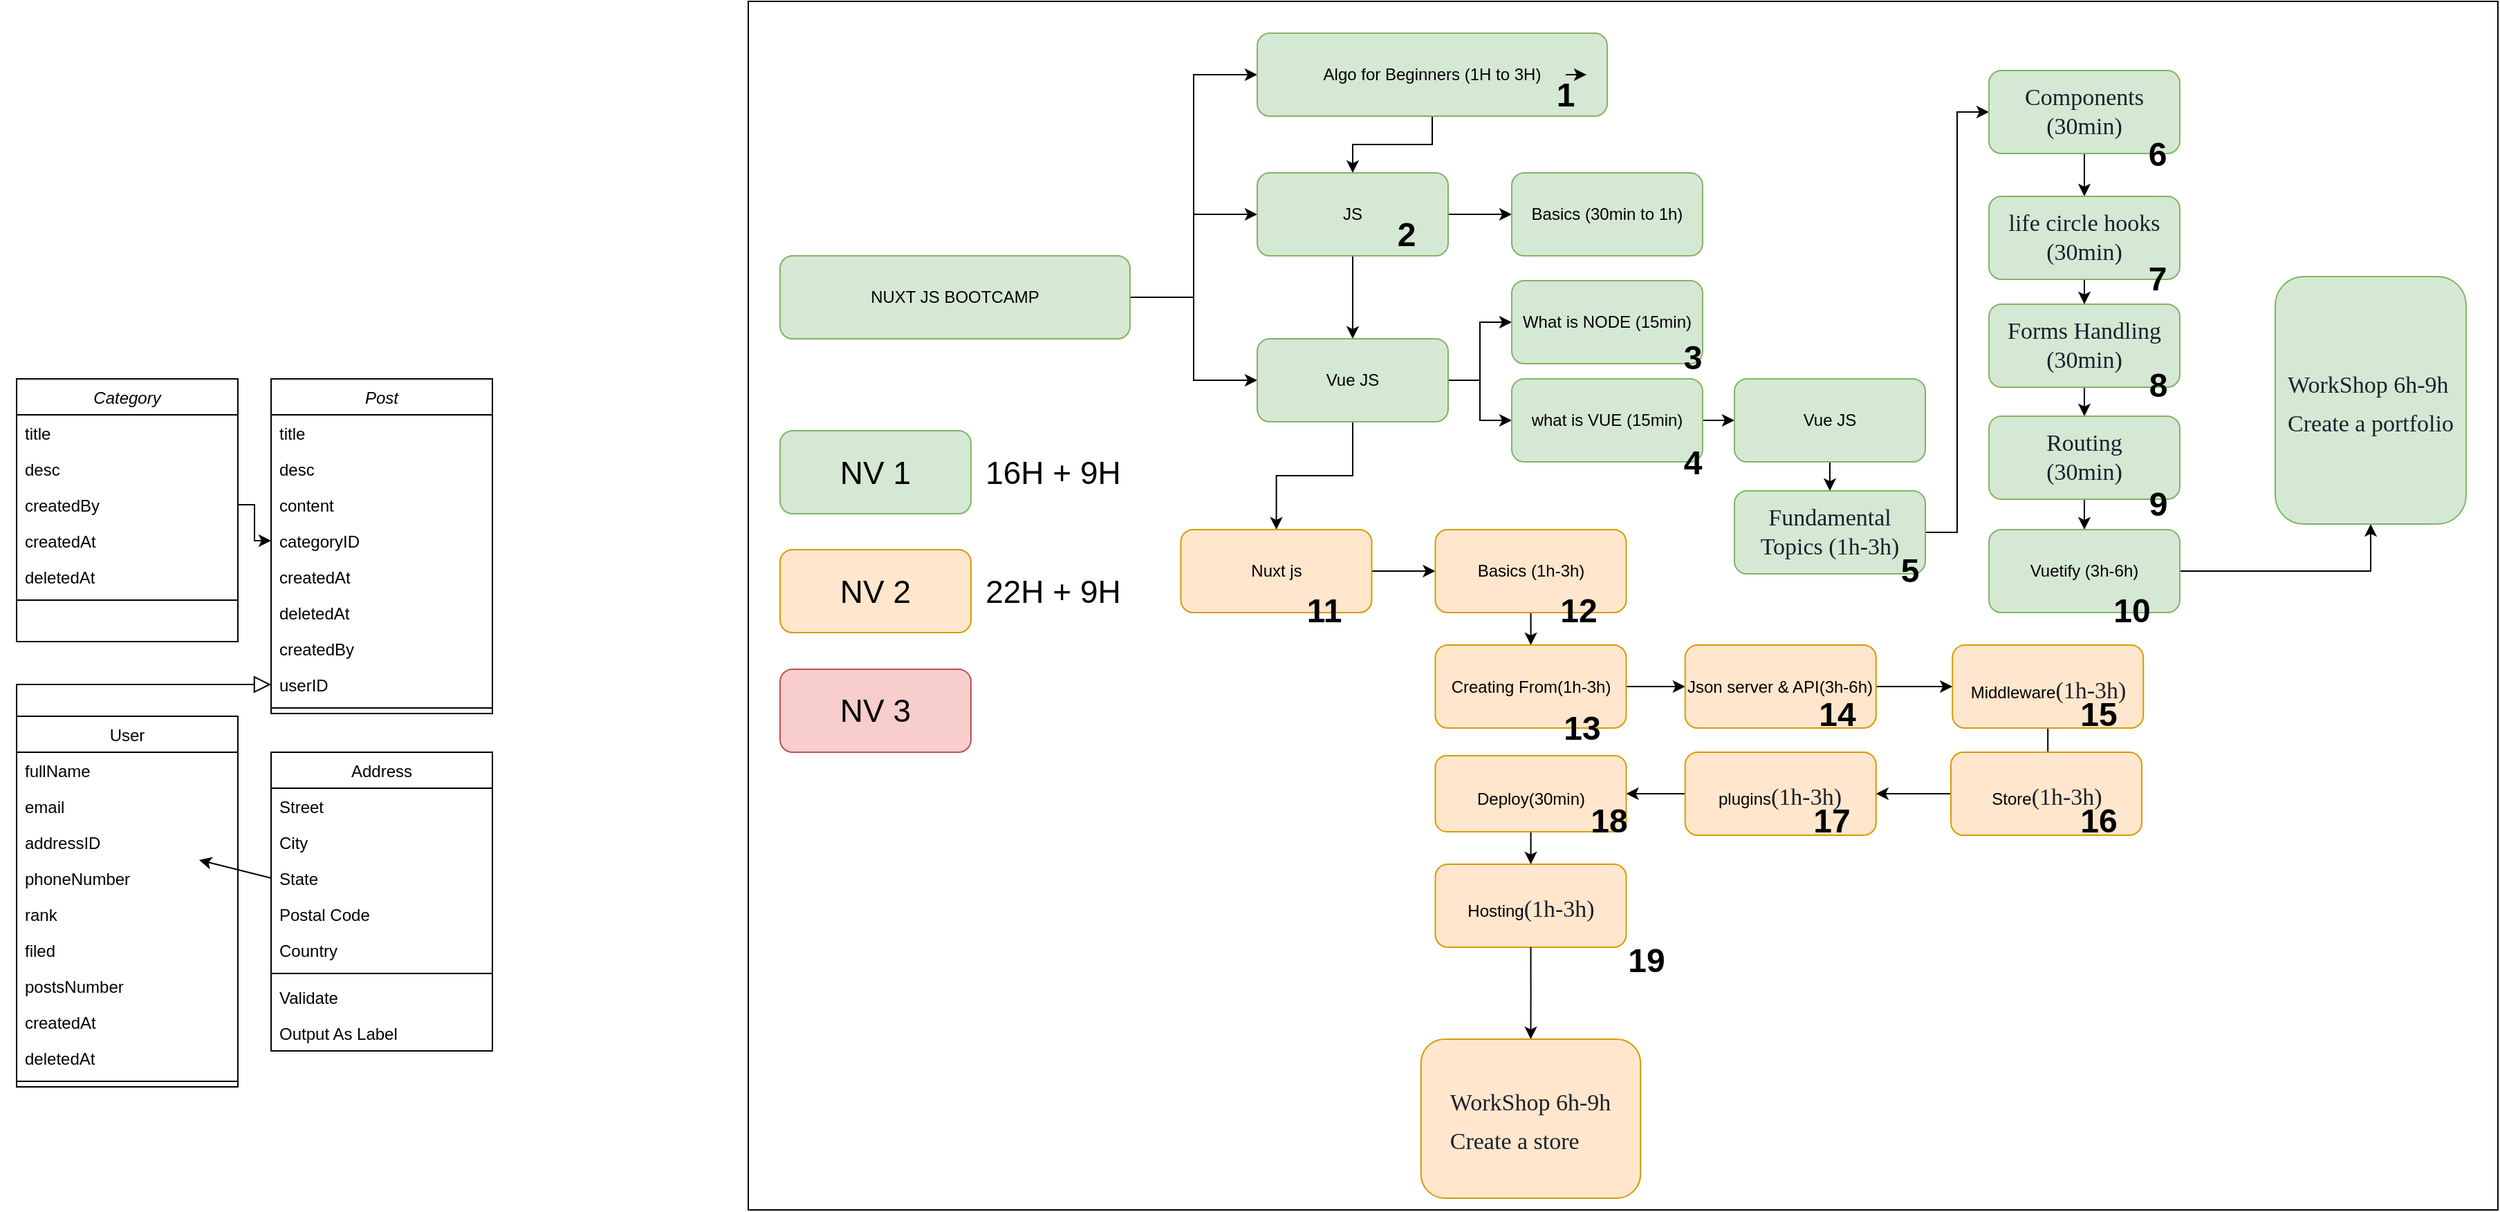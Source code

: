 <mxfile version="20.6.2" type="github">
  <diagram id="C5RBs43oDa-KdzZeNtuy" name="Page-1">
    <mxGraphModel dx="1404" dy="1702" grid="1" gridSize="23" guides="1" tooltips="1" connect="1" arrows="1" fold="1" page="0" pageScale="1" pageWidth="827" pageHeight="1169" math="0" shadow="0">
      <root>
        <mxCell id="WIyWlLk6GJQsqaUBKTNV-0" />
        <mxCell id="WIyWlLk6GJQsqaUBKTNV-1" parent="WIyWlLk6GJQsqaUBKTNV-0" />
        <mxCell id="k8ySrcnPXv-PiuP4__8U-107" value="" style="rounded=0;whiteSpace=wrap;html=1;labelBackgroundColor=none;fontSize=23;fontColor=#000000;" vertex="1" parent="WIyWlLk6GJQsqaUBKTNV-1">
          <mxGeometry x="1656" y="-207" width="1265" height="874" as="geometry" />
        </mxCell>
        <object label="Post" id="kCnNs-N1UpQutXAOZgna-0">
          <mxCell style="swimlane;fontStyle=2;align=center;verticalAlign=top;childLayout=stackLayout;horizontal=1;startSize=26;horizontalStack=0;resizeParent=1;resizeLast=0;collapsible=1;marginBottom=0;rounded=0;shadow=0;strokeWidth=1;" parent="WIyWlLk6GJQsqaUBKTNV-1" vertex="1">
            <mxGeometry x="1311" y="66" width="160" height="242" as="geometry">
              <mxRectangle x="1403" y="276" width="160" height="26" as="alternateBounds" />
            </mxGeometry>
          </mxCell>
        </object>
        <mxCell id="kCnNs-N1UpQutXAOZgna-1" value="title" style="text;align=left;verticalAlign=top;spacingLeft=4;spacingRight=4;overflow=hidden;rotatable=0;points=[[0,0.5],[1,0.5]];portConstraint=eastwest;" parent="kCnNs-N1UpQutXAOZgna-0" vertex="1">
          <mxGeometry y="26" width="160" height="26" as="geometry" />
        </mxCell>
        <mxCell id="kCnNs-N1UpQutXAOZgna-2" value="desc" style="text;align=left;verticalAlign=top;spacingLeft=4;spacingRight=4;overflow=hidden;rotatable=0;points=[[0,0.5],[1,0.5]];portConstraint=eastwest;rounded=0;shadow=0;html=0;" parent="kCnNs-N1UpQutXAOZgna-0" vertex="1">
          <mxGeometry y="52" width="160" height="26" as="geometry" />
        </mxCell>
        <mxCell id="kCnNs-N1UpQutXAOZgna-3" value="content" style="text;align=left;verticalAlign=top;spacingLeft=4;spacingRight=4;overflow=hidden;rotatable=0;points=[[0,0.5],[1,0.5]];portConstraint=eastwest;rounded=0;shadow=0;html=0;" parent="kCnNs-N1UpQutXAOZgna-0" vertex="1">
          <mxGeometry y="78" width="160" height="26" as="geometry" />
        </mxCell>
        <mxCell id="kCnNs-N1UpQutXAOZgna-31" value="categoryID" style="text;align=left;verticalAlign=top;spacingLeft=4;spacingRight=4;overflow=hidden;rotatable=0;points=[[0,0.5],[1,0.5]];portConstraint=eastwest;rounded=0;shadow=0;html=0;" parent="kCnNs-N1UpQutXAOZgna-0" vertex="1">
          <mxGeometry y="104" width="160" height="26" as="geometry" />
        </mxCell>
        <mxCell id="kCnNs-N1UpQutXAOZgna-47" value="createdAt" style="text;align=left;verticalAlign=top;spacingLeft=4;spacingRight=4;overflow=hidden;rotatable=0;points=[[0,0.5],[1,0.5]];portConstraint=eastwest;rounded=0;shadow=0;html=0;" parent="kCnNs-N1UpQutXAOZgna-0" vertex="1">
          <mxGeometry y="130" width="160" height="26" as="geometry" />
        </mxCell>
        <mxCell id="kCnNs-N1UpQutXAOZgna-48" value="deletedAt" style="text;align=left;verticalAlign=top;spacingLeft=4;spacingRight=4;overflow=hidden;rotatable=0;points=[[0,0.5],[1,0.5]];portConstraint=eastwest;rounded=0;shadow=0;html=0;" parent="kCnNs-N1UpQutXAOZgna-0" vertex="1">
          <mxGeometry y="156" width="160" height="26" as="geometry" />
        </mxCell>
        <mxCell id="kCnNs-N1UpQutXAOZgna-46" value="createdBy" style="text;align=left;verticalAlign=top;spacingLeft=4;spacingRight=4;overflow=hidden;rotatable=0;points=[[0,0.5],[1,0.5]];portConstraint=eastwest;rounded=0;shadow=0;html=0;" parent="kCnNs-N1UpQutXAOZgna-0" vertex="1">
          <mxGeometry y="182" width="160" height="26" as="geometry" />
        </mxCell>
        <mxCell id="kCnNs-N1UpQutXAOZgna-32" value="userID" style="text;align=left;verticalAlign=top;spacingLeft=4;spacingRight=4;overflow=hidden;rotatable=0;points=[[0,0.5],[1,0.5]];portConstraint=eastwest;rounded=0;shadow=0;html=0;" parent="kCnNs-N1UpQutXAOZgna-0" vertex="1">
          <mxGeometry y="208" width="160" height="26" as="geometry" />
        </mxCell>
        <mxCell id="kCnNs-N1UpQutXAOZgna-4" value="" style="line;html=1;strokeWidth=1;align=left;verticalAlign=middle;spacingTop=-1;spacingLeft=3;spacingRight=3;rotatable=0;labelPosition=right;points=[];portConstraint=eastwest;" parent="kCnNs-N1UpQutXAOZgna-0" vertex="1">
          <mxGeometry y="234" width="160" height="8" as="geometry" />
        </mxCell>
        <mxCell id="kCnNs-N1UpQutXAOZgna-6" value="User" style="swimlane;fontStyle=0;align=center;verticalAlign=top;childLayout=stackLayout;horizontal=1;startSize=26;horizontalStack=0;resizeParent=1;resizeLast=0;collapsible=1;marginBottom=0;rounded=0;shadow=0;strokeWidth=1;" parent="WIyWlLk6GJQsqaUBKTNV-1" vertex="1">
          <mxGeometry x="1127" y="310" width="160" height="268" as="geometry">
            <mxRectangle x="130" y="380" width="160" height="26" as="alternateBounds" />
          </mxGeometry>
        </mxCell>
        <mxCell id="kCnNs-N1UpQutXAOZgna-7" value="fullName" style="text;align=left;verticalAlign=top;spacingLeft=4;spacingRight=4;overflow=hidden;rotatable=0;points=[[0,0.5],[1,0.5]];portConstraint=eastwest;" parent="kCnNs-N1UpQutXAOZgna-6" vertex="1">
          <mxGeometry y="26" width="160" height="26" as="geometry" />
        </mxCell>
        <mxCell id="kCnNs-N1UpQutXAOZgna-33" value="email" style="text;align=left;verticalAlign=top;spacingLeft=4;spacingRight=4;overflow=hidden;rotatable=0;points=[[0,0.5],[1,0.5]];portConstraint=eastwest;rounded=0;shadow=0;html=0;" parent="kCnNs-N1UpQutXAOZgna-6" vertex="1">
          <mxGeometry y="52" width="160" height="26" as="geometry" />
        </mxCell>
        <mxCell id="kCnNs-N1UpQutXAOZgna-37" value="addressID" style="text;align=left;verticalAlign=top;spacingLeft=4;spacingRight=4;overflow=hidden;rotatable=0;points=[[0,0.5],[1,0.5]];portConstraint=eastwest;rounded=0;shadow=0;html=0;" parent="kCnNs-N1UpQutXAOZgna-6" vertex="1">
          <mxGeometry y="78" width="160" height="26" as="geometry" />
        </mxCell>
        <mxCell id="kCnNs-N1UpQutXAOZgna-34" value="phoneNumber" style="text;align=left;verticalAlign=top;spacingLeft=4;spacingRight=4;overflow=hidden;rotatable=0;points=[[0,0.5],[1,0.5]];portConstraint=eastwest;rounded=0;shadow=0;html=0;" parent="kCnNs-N1UpQutXAOZgna-6" vertex="1">
          <mxGeometry y="104" width="160" height="26" as="geometry" />
        </mxCell>
        <mxCell id="kCnNs-N1UpQutXAOZgna-8" value="rank" style="text;align=left;verticalAlign=top;spacingLeft=4;spacingRight=4;overflow=hidden;rotatable=0;points=[[0,0.5],[1,0.5]];portConstraint=eastwest;rounded=0;shadow=0;html=0;" parent="kCnNs-N1UpQutXAOZgna-6" vertex="1">
          <mxGeometry y="130" width="160" height="26" as="geometry" />
        </mxCell>
        <mxCell id="kCnNs-N1UpQutXAOZgna-36" value="filed" style="text;align=left;verticalAlign=top;spacingLeft=4;spacingRight=4;overflow=hidden;rotatable=0;points=[[0,0.5],[1,0.5]];portConstraint=eastwest;rounded=0;shadow=0;html=0;" parent="kCnNs-N1UpQutXAOZgna-6" vertex="1">
          <mxGeometry y="156" width="160" height="26" as="geometry" />
        </mxCell>
        <mxCell id="kCnNs-N1UpQutXAOZgna-35" value="postsNumber" style="text;align=left;verticalAlign=top;spacingLeft=4;spacingRight=4;overflow=hidden;rotatable=0;points=[[0,0.5],[1,0.5]];portConstraint=eastwest;rounded=0;shadow=0;html=0;" parent="kCnNs-N1UpQutXAOZgna-6" vertex="1">
          <mxGeometry y="182" width="160" height="26" as="geometry" />
        </mxCell>
        <mxCell id="kCnNs-N1UpQutXAOZgna-49" value="createdAt" style="text;align=left;verticalAlign=top;spacingLeft=4;spacingRight=4;overflow=hidden;rotatable=0;points=[[0,0.5],[1,0.5]];portConstraint=eastwest;rounded=0;shadow=0;html=0;" parent="kCnNs-N1UpQutXAOZgna-6" vertex="1">
          <mxGeometry y="208" width="160" height="26" as="geometry" />
        </mxCell>
        <mxCell id="kCnNs-N1UpQutXAOZgna-50" value="deletedAt" style="text;align=left;verticalAlign=top;spacingLeft=4;spacingRight=4;overflow=hidden;rotatable=0;points=[[0,0.5],[1,0.5]];portConstraint=eastwest;rounded=0;shadow=0;html=0;" parent="kCnNs-N1UpQutXAOZgna-6" vertex="1">
          <mxGeometry y="234" width="160" height="26" as="geometry" />
        </mxCell>
        <mxCell id="kCnNs-N1UpQutXAOZgna-9" value="" style="line;html=1;strokeWidth=1;align=left;verticalAlign=middle;spacingTop=-1;spacingLeft=3;spacingRight=3;rotatable=0;labelPosition=right;points=[];portConstraint=eastwest;" parent="kCnNs-N1UpQutXAOZgna-6" vertex="1">
          <mxGeometry y="260" width="160" height="8" as="geometry" />
        </mxCell>
        <mxCell id="kCnNs-N1UpQutXAOZgna-12" value="" style="endArrow=block;endSize=10;endFill=0;shadow=0;strokeWidth=1;rounded=0;edgeStyle=elbowEdgeStyle;elbow=vertical;entryX=0;entryY=0.5;entryDx=0;entryDy=0;" parent="WIyWlLk6GJQsqaUBKTNV-1" source="kCnNs-N1UpQutXAOZgna-6" target="kCnNs-N1UpQutXAOZgna-32" edge="1">
          <mxGeometry width="160" relative="1" as="geometry">
            <mxPoint x="1195" y="195" as="sourcePoint" />
            <mxPoint x="1195" y="195" as="targetPoint" />
            <Array as="points">
              <mxPoint x="1127" y="287" />
            </Array>
          </mxGeometry>
        </mxCell>
        <mxCell id="kCnNs-N1UpQutXAOZgna-17" value="Address" style="swimlane;fontStyle=0;align=center;verticalAlign=top;childLayout=stackLayout;horizontal=1;startSize=26;horizontalStack=0;resizeParent=1;resizeLast=0;collapsible=1;marginBottom=0;rounded=0;shadow=0;strokeWidth=1;" parent="WIyWlLk6GJQsqaUBKTNV-1" vertex="1">
          <mxGeometry x="1311" y="336" width="160" height="216" as="geometry">
            <mxRectangle x="550" y="140" width="160" height="26" as="alternateBounds" />
          </mxGeometry>
        </mxCell>
        <mxCell id="kCnNs-N1UpQutXAOZgna-18" value="Street" style="text;align=left;verticalAlign=top;spacingLeft=4;spacingRight=4;overflow=hidden;rotatable=0;points=[[0,0.5],[1,0.5]];portConstraint=eastwest;" parent="kCnNs-N1UpQutXAOZgna-17" vertex="1">
          <mxGeometry y="26" width="160" height="26" as="geometry" />
        </mxCell>
        <mxCell id="kCnNs-N1UpQutXAOZgna-19" value="City" style="text;align=left;verticalAlign=top;spacingLeft=4;spacingRight=4;overflow=hidden;rotatable=0;points=[[0,0.5],[1,0.5]];portConstraint=eastwest;rounded=0;shadow=0;html=0;" parent="kCnNs-N1UpQutXAOZgna-17" vertex="1">
          <mxGeometry y="52" width="160" height="26" as="geometry" />
        </mxCell>
        <mxCell id="kCnNs-N1UpQutXAOZgna-20" value="State" style="text;align=left;verticalAlign=top;spacingLeft=4;spacingRight=4;overflow=hidden;rotatable=0;points=[[0,0.5],[1,0.5]];portConstraint=eastwest;rounded=0;shadow=0;html=0;" parent="kCnNs-N1UpQutXAOZgna-17" vertex="1">
          <mxGeometry y="78" width="160" height="26" as="geometry" />
        </mxCell>
        <mxCell id="kCnNs-N1UpQutXAOZgna-21" value="Postal Code" style="text;align=left;verticalAlign=top;spacingLeft=4;spacingRight=4;overflow=hidden;rotatable=0;points=[[0,0.5],[1,0.5]];portConstraint=eastwest;rounded=0;shadow=0;html=0;" parent="kCnNs-N1UpQutXAOZgna-17" vertex="1">
          <mxGeometry y="104" width="160" height="26" as="geometry" />
        </mxCell>
        <mxCell id="kCnNs-N1UpQutXAOZgna-22" value="Country" style="text;align=left;verticalAlign=top;spacingLeft=4;spacingRight=4;overflow=hidden;rotatable=0;points=[[0,0.5],[1,0.5]];portConstraint=eastwest;rounded=0;shadow=0;html=0;" parent="kCnNs-N1UpQutXAOZgna-17" vertex="1">
          <mxGeometry y="130" width="160" height="26" as="geometry" />
        </mxCell>
        <mxCell id="kCnNs-N1UpQutXAOZgna-23" value="" style="line;html=1;strokeWidth=1;align=left;verticalAlign=middle;spacingTop=-1;spacingLeft=3;spacingRight=3;rotatable=0;labelPosition=right;points=[];portConstraint=eastwest;" parent="kCnNs-N1UpQutXAOZgna-17" vertex="1">
          <mxGeometry y="156" width="160" height="8" as="geometry" />
        </mxCell>
        <mxCell id="kCnNs-N1UpQutXAOZgna-24" value="Validate" style="text;align=left;verticalAlign=top;spacingLeft=4;spacingRight=4;overflow=hidden;rotatable=0;points=[[0,0.5],[1,0.5]];portConstraint=eastwest;" parent="kCnNs-N1UpQutXAOZgna-17" vertex="1">
          <mxGeometry y="164" width="160" height="26" as="geometry" />
        </mxCell>
        <mxCell id="kCnNs-N1UpQutXAOZgna-25" value="Output As Label" style="text;align=left;verticalAlign=top;spacingLeft=4;spacingRight=4;overflow=hidden;rotatable=0;points=[[0,0.5],[1,0.5]];portConstraint=eastwest;" parent="kCnNs-N1UpQutXAOZgna-17" vertex="1">
          <mxGeometry y="190" width="160" height="26" as="geometry" />
        </mxCell>
        <mxCell id="kCnNs-N1UpQutXAOZgna-38" value="" style="endArrow=classic;html=1;rounded=0;exitX=0;exitY=0.5;exitDx=0;exitDy=0;" parent="WIyWlLk6GJQsqaUBKTNV-1" source="kCnNs-N1UpQutXAOZgna-20" target="kCnNs-N1UpQutXAOZgna-37" edge="1">
          <mxGeometry width="50" height="50" relative="1" as="geometry">
            <mxPoint x="1334" y="418" as="sourcePoint" />
            <mxPoint x="1384" y="368" as="targetPoint" />
          </mxGeometry>
        </mxCell>
        <object label="Category" id="kCnNs-N1UpQutXAOZgna-39">
          <mxCell style="swimlane;fontStyle=2;align=center;verticalAlign=top;childLayout=stackLayout;horizontal=1;startSize=26;horizontalStack=0;resizeParent=1;resizeLast=0;collapsible=1;marginBottom=0;rounded=0;shadow=0;strokeWidth=1;" parent="WIyWlLk6GJQsqaUBKTNV-1" vertex="1">
            <mxGeometry x="1127" y="66" width="160" height="190" as="geometry">
              <mxRectangle x="1035" y="92" width="160" height="26" as="alternateBounds" />
            </mxGeometry>
          </mxCell>
        </object>
        <mxCell id="kCnNs-N1UpQutXAOZgna-40" value="title" style="text;align=left;verticalAlign=top;spacingLeft=4;spacingRight=4;overflow=hidden;rotatable=0;points=[[0,0.5],[1,0.5]];portConstraint=eastwest;" parent="kCnNs-N1UpQutXAOZgna-39" vertex="1">
          <mxGeometry y="26" width="160" height="26" as="geometry" />
        </mxCell>
        <mxCell id="kCnNs-N1UpQutXAOZgna-41" value="desc" style="text;align=left;verticalAlign=top;spacingLeft=4;spacingRight=4;overflow=hidden;rotatable=0;points=[[0,0.5],[1,0.5]];portConstraint=eastwest;rounded=0;shadow=0;html=0;" parent="kCnNs-N1UpQutXAOZgna-39" vertex="1">
          <mxGeometry y="52" width="160" height="26" as="geometry" />
        </mxCell>
        <mxCell id="kCnNs-N1UpQutXAOZgna-42" value="createdBy" style="text;align=left;verticalAlign=top;spacingLeft=4;spacingRight=4;overflow=hidden;rotatable=0;points=[[0,0.5],[1,0.5]];portConstraint=eastwest;rounded=0;shadow=0;html=0;" parent="kCnNs-N1UpQutXAOZgna-39" vertex="1">
          <mxGeometry y="78" width="160" height="26" as="geometry" />
        </mxCell>
        <mxCell id="kCnNs-N1UpQutXAOZgna-43" value="createdAt" style="text;align=left;verticalAlign=top;spacingLeft=4;spacingRight=4;overflow=hidden;rotatable=0;points=[[0,0.5],[1,0.5]];portConstraint=eastwest;rounded=0;shadow=0;html=0;" parent="kCnNs-N1UpQutXAOZgna-39" vertex="1">
          <mxGeometry y="104" width="160" height="26" as="geometry" />
        </mxCell>
        <mxCell id="kCnNs-N1UpQutXAOZgna-44" value="deletedAt" style="text;align=left;verticalAlign=top;spacingLeft=4;spacingRight=4;overflow=hidden;rotatable=0;points=[[0,0.5],[1,0.5]];portConstraint=eastwest;rounded=0;shadow=0;html=0;" parent="kCnNs-N1UpQutXAOZgna-39" vertex="1">
          <mxGeometry y="130" width="160" height="26" as="geometry" />
        </mxCell>
        <mxCell id="kCnNs-N1UpQutXAOZgna-45" value="" style="line;html=1;strokeWidth=1;align=left;verticalAlign=middle;spacingTop=-1;spacingLeft=3;spacingRight=3;rotatable=0;labelPosition=right;points=[];portConstraint=eastwest;" parent="kCnNs-N1UpQutXAOZgna-39" vertex="1">
          <mxGeometry y="156" width="160" height="8" as="geometry" />
        </mxCell>
        <mxCell id="kCnNs-N1UpQutXAOZgna-52" value="" style="edgeStyle=elbowEdgeStyle;elbow=horizontal;endArrow=classic;html=1;rounded=0;exitX=1;exitY=0.5;exitDx=0;exitDy=0;entryX=0;entryY=0.5;entryDx=0;entryDy=0;" parent="WIyWlLk6GJQsqaUBKTNV-1" source="kCnNs-N1UpQutXAOZgna-42" target="kCnNs-N1UpQutXAOZgna-31" edge="1">
          <mxGeometry width="50" height="50" relative="1" as="geometry">
            <mxPoint x="874" y="188" as="sourcePoint" />
            <mxPoint x="924" y="138" as="targetPoint" />
          </mxGeometry>
        </mxCell>
        <mxCell id="k8ySrcnPXv-PiuP4__8U-2" style="edgeStyle=orthogonalEdgeStyle;rounded=0;orthogonalLoop=1;jettySize=auto;html=1;" edge="1" parent="WIyWlLk6GJQsqaUBKTNV-1" source="k8ySrcnPXv-PiuP4__8U-0" target="k8ySrcnPXv-PiuP4__8U-1">
          <mxGeometry relative="1" as="geometry" />
        </mxCell>
        <mxCell id="k8ySrcnPXv-PiuP4__8U-4" style="edgeStyle=orthogonalEdgeStyle;rounded=0;orthogonalLoop=1;jettySize=auto;html=1;exitX=1;exitY=0.5;exitDx=0;exitDy=0;" edge="1" parent="WIyWlLk6GJQsqaUBKTNV-1" source="k8ySrcnPXv-PiuP4__8U-0" target="k8ySrcnPXv-PiuP4__8U-3">
          <mxGeometry relative="1" as="geometry" />
        </mxCell>
        <mxCell id="k8ySrcnPXv-PiuP4__8U-81" style="edgeStyle=orthogonalEdgeStyle;rounded=0;orthogonalLoop=1;jettySize=auto;html=1;entryX=0;entryY=0.5;entryDx=0;entryDy=0;fontSize=12;fontColor=#FFFF99;" edge="1" parent="WIyWlLk6GJQsqaUBKTNV-1" source="k8ySrcnPXv-PiuP4__8U-0" target="k8ySrcnPXv-PiuP4__8U-36">
          <mxGeometry relative="1" as="geometry" />
        </mxCell>
        <mxCell id="k8ySrcnPXv-PiuP4__8U-0" value="NUXT JS BOOTCAMP" style="rounded=1;whiteSpace=wrap;html=1;fillColor=#d5e8d4;strokeColor=#82b366;" vertex="1" parent="WIyWlLk6GJQsqaUBKTNV-1">
          <mxGeometry x="1679" y="-23" width="253" height="60" as="geometry" />
        </mxCell>
        <mxCell id="k8ySrcnPXv-PiuP4__8U-6" style="edgeStyle=orthogonalEdgeStyle;rounded=0;orthogonalLoop=1;jettySize=auto;html=1;" edge="1" parent="WIyWlLk6GJQsqaUBKTNV-1" source="k8ySrcnPXv-PiuP4__8U-1" target="k8ySrcnPXv-PiuP4__8U-5">
          <mxGeometry relative="1" as="geometry" />
        </mxCell>
        <mxCell id="k8ySrcnPXv-PiuP4__8U-30" style="edgeStyle=orthogonalEdgeStyle;rounded=0;orthogonalLoop=1;jettySize=auto;html=1;" edge="1" parent="WIyWlLk6GJQsqaUBKTNV-1" source="k8ySrcnPXv-PiuP4__8U-1" target="k8ySrcnPXv-PiuP4__8U-3">
          <mxGeometry relative="1" as="geometry" />
        </mxCell>
        <mxCell id="k8ySrcnPXv-PiuP4__8U-1" value="JS" style="rounded=1;whiteSpace=wrap;html=1;fillColor=#d5e8d4;strokeColor=#82b366;" vertex="1" parent="WIyWlLk6GJQsqaUBKTNV-1">
          <mxGeometry x="2024" y="-83" width="138" height="60" as="geometry" />
        </mxCell>
        <mxCell id="k8ySrcnPXv-PiuP4__8U-8" style="edgeStyle=orthogonalEdgeStyle;rounded=0;orthogonalLoop=1;jettySize=auto;html=1;" edge="1" parent="WIyWlLk6GJQsqaUBKTNV-1" source="k8ySrcnPXv-PiuP4__8U-3" target="k8ySrcnPXv-PiuP4__8U-7">
          <mxGeometry relative="1" as="geometry" />
        </mxCell>
        <mxCell id="k8ySrcnPXv-PiuP4__8U-10" style="edgeStyle=orthogonalEdgeStyle;rounded=0;orthogonalLoop=1;jettySize=auto;html=1;" edge="1" parent="WIyWlLk6GJQsqaUBKTNV-1" source="k8ySrcnPXv-PiuP4__8U-3" target="k8ySrcnPXv-PiuP4__8U-9">
          <mxGeometry relative="1" as="geometry" />
        </mxCell>
        <mxCell id="k8ySrcnPXv-PiuP4__8U-32" style="edgeStyle=orthogonalEdgeStyle;rounded=0;orthogonalLoop=1;jettySize=auto;html=1;" edge="1" parent="WIyWlLk6GJQsqaUBKTNV-1" source="k8ySrcnPXv-PiuP4__8U-3" target="k8ySrcnPXv-PiuP4__8U-31">
          <mxGeometry relative="1" as="geometry" />
        </mxCell>
        <mxCell id="k8ySrcnPXv-PiuP4__8U-3" value="Vue JS" style="rounded=1;whiteSpace=wrap;html=1;fillColor=#d5e8d4;strokeColor=#82b366;" vertex="1" parent="WIyWlLk6GJQsqaUBKTNV-1">
          <mxGeometry x="2024" y="37" width="138" height="60" as="geometry" />
        </mxCell>
        <mxCell id="k8ySrcnPXv-PiuP4__8U-5" value="Basics (30min to 1h)" style="rounded=1;whiteSpace=wrap;html=1;fillColor=#d5e8d4;strokeColor=#82b366;" vertex="1" parent="WIyWlLk6GJQsqaUBKTNV-1">
          <mxGeometry x="2208" y="-83" width="138" height="60" as="geometry" />
        </mxCell>
        <mxCell id="k8ySrcnPXv-PiuP4__8U-35" style="edgeStyle=orthogonalEdgeStyle;rounded=0;orthogonalLoop=1;jettySize=auto;html=1;" edge="1" parent="WIyWlLk6GJQsqaUBKTNV-1" source="k8ySrcnPXv-PiuP4__8U-7" target="k8ySrcnPXv-PiuP4__8U-15">
          <mxGeometry relative="1" as="geometry" />
        </mxCell>
        <mxCell id="k8ySrcnPXv-PiuP4__8U-7" value="what is VUE (15min)" style="rounded=1;whiteSpace=wrap;html=1;fillColor=#d5e8d4;strokeColor=#82b366;" vertex="1" parent="WIyWlLk6GJQsqaUBKTNV-1">
          <mxGeometry x="2208" y="66" width="138" height="60" as="geometry" />
        </mxCell>
        <mxCell id="k8ySrcnPXv-PiuP4__8U-9" value="What is NODE (15min)" style="rounded=1;whiteSpace=wrap;html=1;fillColor=#d5e8d4;strokeColor=#82b366;" vertex="1" parent="WIyWlLk6GJQsqaUBKTNV-1">
          <mxGeometry x="2208" y="-5" width="138" height="60" as="geometry" />
        </mxCell>
        <mxCell id="k8ySrcnPXv-PiuP4__8U-22" style="edgeStyle=orthogonalEdgeStyle;rounded=0;orthogonalLoop=1;jettySize=auto;html=1;startArrow=none;" edge="1" parent="WIyWlLk6GJQsqaUBKTNV-1" source="k8ySrcnPXv-PiuP4__8U-19" target="k8ySrcnPXv-PiuP4__8U-21">
          <mxGeometry relative="1" as="geometry" />
        </mxCell>
        <mxCell id="k8ySrcnPXv-PiuP4__8U-28" style="edgeStyle=orthogonalEdgeStyle;rounded=0;orthogonalLoop=1;jettySize=auto;html=1;entryX=0;entryY=0.5;entryDx=0;entryDy=0;" edge="1" parent="WIyWlLk6GJQsqaUBKTNV-1" source="k8ySrcnPXv-PiuP4__8U-13" target="k8ySrcnPXv-PiuP4__8U-17">
          <mxGeometry relative="1" as="geometry" />
        </mxCell>
        <mxCell id="k8ySrcnPXv-PiuP4__8U-13" value="&lt;span style=&quot;color: rgb(26, 32, 44); font-family: balsamiq; font-size: 17px; text-align: start;&quot;&gt;Fundamental Topics (1h-3h)&lt;/span&gt;" style="rounded=1;whiteSpace=wrap;html=1;fillColor=#d5e8d4;strokeColor=#82b366;" vertex="1" parent="WIyWlLk6GJQsqaUBKTNV-1">
          <mxGeometry x="2369" y="147" width="138" height="60" as="geometry" />
        </mxCell>
        <mxCell id="k8ySrcnPXv-PiuP4__8U-26" style="edgeStyle=orthogonalEdgeStyle;rounded=0;orthogonalLoop=1;jettySize=auto;html=1;" edge="1" parent="WIyWlLk6GJQsqaUBKTNV-1" source="k8ySrcnPXv-PiuP4__8U-15" target="k8ySrcnPXv-PiuP4__8U-13">
          <mxGeometry relative="1" as="geometry" />
        </mxCell>
        <mxCell id="k8ySrcnPXv-PiuP4__8U-15" value="Vue JS" style="rounded=1;whiteSpace=wrap;html=1;fillColor=#d5e8d4;strokeColor=#82b366;" vertex="1" parent="WIyWlLk6GJQsqaUBKTNV-1">
          <mxGeometry x="2369" y="66" width="138" height="60" as="geometry" />
        </mxCell>
        <mxCell id="k8ySrcnPXv-PiuP4__8U-34" style="edgeStyle=orthogonalEdgeStyle;rounded=0;orthogonalLoop=1;jettySize=auto;html=1;" edge="1" parent="WIyWlLk6GJQsqaUBKTNV-1" source="k8ySrcnPXv-PiuP4__8U-21" target="k8ySrcnPXv-PiuP4__8U-33">
          <mxGeometry relative="1" as="geometry" />
        </mxCell>
        <mxCell id="k8ySrcnPXv-PiuP4__8U-21" value="&lt;div style=&quot;&quot;&gt;&lt;span style=&quot;background-color: initial; font-size: 17px;&quot;&gt;&lt;font face=&quot;balsamiq&quot; color=&quot;#1a202c&quot;&gt;Forms Handling&lt;/font&gt;&lt;/span&gt;&lt;/div&gt;&lt;div style=&quot;&quot;&gt;&lt;span style=&quot;color: rgb(26, 32, 44); font-family: balsamiq; font-size: 17px;&quot;&gt;(30min)&lt;/span&gt;&lt;span style=&quot;background-color: initial; font-size: 17px;&quot;&gt;&lt;font face=&quot;balsamiq&quot; color=&quot;#1a202c&quot;&gt;&lt;br&gt;&lt;/font&gt;&lt;/span&gt;&lt;/div&gt;" style="rounded=1;whiteSpace=wrap;html=1;fillColor=#d5e8d4;strokeColor=#82b366;" vertex="1" parent="WIyWlLk6GJQsqaUBKTNV-1">
          <mxGeometry x="2553" y="12" width="138" height="60" as="geometry" />
        </mxCell>
        <mxCell id="k8ySrcnPXv-PiuP4__8U-29" style="edgeStyle=orthogonalEdgeStyle;rounded=0;orthogonalLoop=1;jettySize=auto;html=1;" edge="1" parent="WIyWlLk6GJQsqaUBKTNV-1" source="k8ySrcnPXv-PiuP4__8U-17" target="k8ySrcnPXv-PiuP4__8U-19">
          <mxGeometry relative="1" as="geometry" />
        </mxCell>
        <mxCell id="k8ySrcnPXv-PiuP4__8U-17" value="&lt;span style=&quot;color: rgb(26, 32, 44); font-family: balsamiq; font-size: 17px; text-align: start;&quot;&gt;Components (30min)&lt;/span&gt;" style="rounded=1;whiteSpace=wrap;html=1;fillColor=#d5e8d4;strokeColor=#82b366;" vertex="1" parent="WIyWlLk6GJQsqaUBKTNV-1">
          <mxGeometry x="2553" y="-157" width="138" height="60" as="geometry" />
        </mxCell>
        <mxCell id="k8ySrcnPXv-PiuP4__8U-19" value="&lt;span style=&quot;color: rgb(26, 32, 44); font-family: balsamiq; font-size: 17px; text-align: start;&quot;&gt;life circle hooks&lt;br&gt;&lt;/span&gt;&lt;span style=&quot;color: rgb(26, 32, 44); font-family: balsamiq; font-size: 17px; text-align: start;&quot;&gt;(30min)&lt;/span&gt;&lt;span style=&quot;color: rgb(26, 32, 44); font-family: balsamiq; font-size: 17px; text-align: start;&quot;&gt;&lt;br&gt;&lt;/span&gt;" style="rounded=1;whiteSpace=wrap;html=1;fillColor=#d5e8d4;strokeColor=#82b366;" vertex="1" parent="WIyWlLk6GJQsqaUBKTNV-1">
          <mxGeometry x="2553" y="-66" width="138" height="60" as="geometry" />
        </mxCell>
        <mxCell id="k8ySrcnPXv-PiuP4__8U-40" style="edgeStyle=orthogonalEdgeStyle;rounded=0;orthogonalLoop=1;jettySize=auto;html=1;" edge="1" parent="WIyWlLk6GJQsqaUBKTNV-1" source="k8ySrcnPXv-PiuP4__8U-31" target="k8ySrcnPXv-PiuP4__8U-39">
          <mxGeometry relative="1" as="geometry" />
        </mxCell>
        <mxCell id="k8ySrcnPXv-PiuP4__8U-31" value="Nuxt js" style="rounded=1;whiteSpace=wrap;html=1;fillColor=#ffe6cc;strokeColor=#d79b00;" vertex="1" parent="WIyWlLk6GJQsqaUBKTNV-1">
          <mxGeometry x="1968.75" y="175" width="138" height="60" as="geometry" />
        </mxCell>
        <mxCell id="k8ySrcnPXv-PiuP4__8U-92" style="edgeStyle=orthogonalEdgeStyle;rounded=0;orthogonalLoop=1;jettySize=auto;html=1;fontSize=23;fontColor=#000000;exitX=1;exitY=0.5;exitDx=0;exitDy=0;" edge="1" parent="WIyWlLk6GJQsqaUBKTNV-1" source="k8ySrcnPXv-PiuP4__8U-97" target="k8ySrcnPXv-PiuP4__8U-91">
          <mxGeometry relative="1" as="geometry" />
        </mxCell>
        <mxCell id="k8ySrcnPXv-PiuP4__8U-96" style="edgeStyle=orthogonalEdgeStyle;rounded=0;orthogonalLoop=1;jettySize=auto;html=1;fontSize=23;fontColor=#000000;entryX=0.5;entryY=0;entryDx=0;entryDy=0;" edge="1" parent="WIyWlLk6GJQsqaUBKTNV-1" source="k8ySrcnPXv-PiuP4__8U-33" target="k8ySrcnPXv-PiuP4__8U-97">
          <mxGeometry relative="1" as="geometry">
            <mxPoint x="2622.0" y="177" as="targetPoint" />
          </mxGeometry>
        </mxCell>
        <mxCell id="k8ySrcnPXv-PiuP4__8U-33" value="&lt;div style=&quot;text-align: start;&quot;&gt;&lt;span style=&quot;background-color: initial; font-size: 17px;&quot;&gt;&lt;font face=&quot;balsamiq&quot; color=&quot;#1a202c&quot;&gt;Routing&lt;/font&gt;&lt;/span&gt;&lt;/div&gt;&lt;div style=&quot;text-align: start;&quot;&gt;&lt;span style=&quot;color: rgb(26, 32, 44); font-family: balsamiq; font-size: 17px;&quot;&gt;(30min)&lt;/span&gt;&lt;span style=&quot;background-color: initial; font-size: 17px;&quot;&gt;&lt;font face=&quot;balsamiq&quot; color=&quot;#1a202c&quot;&gt;&lt;br&gt;&lt;/font&gt;&lt;/span&gt;&lt;/div&gt;" style="rounded=1;whiteSpace=wrap;html=1;fillColor=#d5e8d4;strokeColor=#82b366;" vertex="1" parent="WIyWlLk6GJQsqaUBKTNV-1">
          <mxGeometry x="2553" y="93" width="138" height="60" as="geometry" />
        </mxCell>
        <mxCell id="k8ySrcnPXv-PiuP4__8U-82" style="edgeStyle=orthogonalEdgeStyle;rounded=0;orthogonalLoop=1;jettySize=auto;html=1;fontSize=12;fontColor=#FFFF99;" edge="1" parent="WIyWlLk6GJQsqaUBKTNV-1" source="k8ySrcnPXv-PiuP4__8U-36" target="k8ySrcnPXv-PiuP4__8U-1">
          <mxGeometry relative="1" as="geometry" />
        </mxCell>
        <mxCell id="k8ySrcnPXv-PiuP4__8U-36" value="Algo for Beginners (1H to 3H)" style="rounded=1;whiteSpace=wrap;html=1;labelBackgroundColor=none;fillColor=#d5e8d4;strokeColor=#82b366;" vertex="1" parent="WIyWlLk6GJQsqaUBKTNV-1">
          <mxGeometry x="2024" y="-184" width="253" height="60" as="geometry" />
        </mxCell>
        <mxCell id="k8ySrcnPXv-PiuP4__8U-98" style="edgeStyle=orthogonalEdgeStyle;rounded=0;orthogonalLoop=1;jettySize=auto;html=1;exitX=0.5;exitY=1;exitDx=0;exitDy=0;fontSize=23;fontColor=#000000;" edge="1" parent="WIyWlLk6GJQsqaUBKTNV-1" source="k8ySrcnPXv-PiuP4__8U-39" target="k8ySrcnPXv-PiuP4__8U-45">
          <mxGeometry relative="1" as="geometry" />
        </mxCell>
        <mxCell id="k8ySrcnPXv-PiuP4__8U-39" value="Basics (1h-3h)" style="rounded=1;whiteSpace=wrap;html=1;fillColor=#ffe6cc;strokeColor=#d79b00;" vertex="1" parent="WIyWlLk6GJQsqaUBKTNV-1">
          <mxGeometry x="2152.75" y="175" width="138" height="60" as="geometry" />
        </mxCell>
        <mxCell id="k8ySrcnPXv-PiuP4__8U-48" style="edgeStyle=orthogonalEdgeStyle;rounded=0;orthogonalLoop=1;jettySize=auto;html=1;" edge="1" parent="WIyWlLk6GJQsqaUBKTNV-1" source="k8ySrcnPXv-PiuP4__8U-45" target="k8ySrcnPXv-PiuP4__8U-47">
          <mxGeometry relative="1" as="geometry" />
        </mxCell>
        <mxCell id="k8ySrcnPXv-PiuP4__8U-45" value="Creating From(1h-3h)" style="rounded=1;whiteSpace=wrap;html=1;fillColor=#ffe6cc;strokeColor=#d79b00;" vertex="1" parent="WIyWlLk6GJQsqaUBKTNV-1">
          <mxGeometry x="2152.75" y="258.5" width="138" height="60" as="geometry" />
        </mxCell>
        <mxCell id="k8ySrcnPXv-PiuP4__8U-66" style="edgeStyle=orthogonalEdgeStyle;rounded=0;orthogonalLoop=1;jettySize=auto;html=1;fontSize=24;" edge="1" parent="WIyWlLk6GJQsqaUBKTNV-1" source="k8ySrcnPXv-PiuP4__8U-47" target="k8ySrcnPXv-PiuP4__8U-65">
          <mxGeometry relative="1" as="geometry" />
        </mxCell>
        <mxCell id="k8ySrcnPXv-PiuP4__8U-47" value="Json server &amp;amp; API(3h-6h)" style="rounded=1;whiteSpace=wrap;html=1;fillColor=#ffe6cc;strokeColor=#d79b00;" vertex="1" parent="WIyWlLk6GJQsqaUBKTNV-1">
          <mxGeometry x="2333.38" y="258.5" width="138" height="60" as="geometry" />
        </mxCell>
        <mxCell id="k8ySrcnPXv-PiuP4__8U-49" value="&lt;b&gt;&lt;font style=&quot;font-size: 24px;&quot;&gt;3&lt;br&gt;&lt;/font&gt;&lt;/b&gt;" style="text;html=1;strokeColor=none;fillColor=none;align=center;verticalAlign=middle;whiteSpace=wrap;rounded=0;" vertex="1" parent="WIyWlLk6GJQsqaUBKTNV-1">
          <mxGeometry x="2309" y="36" width="60" height="30" as="geometry" />
        </mxCell>
        <mxCell id="k8ySrcnPXv-PiuP4__8U-50" value="&lt;b&gt;&lt;font style=&quot;font-size: 24px;&quot;&gt;1&lt;/font&gt;&lt;/b&gt;" style="text;html=1;strokeColor=none;fillColor=none;align=center;verticalAlign=middle;whiteSpace=wrap;rounded=0;" vertex="1" parent="WIyWlLk6GJQsqaUBKTNV-1">
          <mxGeometry x="2217" y="-154" width="60" height="30" as="geometry" />
        </mxCell>
        <mxCell id="k8ySrcnPXv-PiuP4__8U-51" value="&lt;b&gt;&lt;font style=&quot;font-size: 24px;&quot;&gt;2&lt;br&gt;&lt;/font&gt;&lt;/b&gt;" style="text;html=1;strokeColor=none;fillColor=none;align=center;verticalAlign=middle;whiteSpace=wrap;rounded=0;" vertex="1" parent="WIyWlLk6GJQsqaUBKTNV-1">
          <mxGeometry x="2102" y="-53" width="60" height="30" as="geometry" />
        </mxCell>
        <mxCell id="k8ySrcnPXv-PiuP4__8U-52" style="edgeStyle=orthogonalEdgeStyle;rounded=0;orthogonalLoop=1;jettySize=auto;html=1;exitX=0.5;exitY=0;exitDx=0;exitDy=0;entryX=0.75;entryY=0;entryDx=0;entryDy=0;fontSize=24;" edge="1" parent="WIyWlLk6GJQsqaUBKTNV-1" source="k8ySrcnPXv-PiuP4__8U-50" target="k8ySrcnPXv-PiuP4__8U-50">
          <mxGeometry relative="1" as="geometry" />
        </mxCell>
        <mxCell id="k8ySrcnPXv-PiuP4__8U-53" value="&lt;b&gt;&lt;font style=&quot;font-size: 24px;&quot;&gt;4&lt;br&gt;&lt;/font&gt;&lt;/b&gt;" style="text;html=1;strokeColor=none;fillColor=none;align=center;verticalAlign=middle;whiteSpace=wrap;rounded=0;" vertex="1" parent="WIyWlLk6GJQsqaUBKTNV-1">
          <mxGeometry x="2309" y="112" width="60" height="30" as="geometry" />
        </mxCell>
        <mxCell id="k8ySrcnPXv-PiuP4__8U-54" value="&lt;b&gt;&lt;font style=&quot;font-size: 24px;&quot;&gt;5&lt;br&gt;&lt;/font&gt;&lt;/b&gt;" style="text;html=1;strokeColor=none;fillColor=none;align=center;verticalAlign=middle;whiteSpace=wrap;rounded=0;" vertex="1" parent="WIyWlLk6GJQsqaUBKTNV-1">
          <mxGeometry x="2465.5" y="190" width="60" height="30" as="geometry" />
        </mxCell>
        <mxCell id="k8ySrcnPXv-PiuP4__8U-55" value="&lt;b&gt;&lt;font style=&quot;font-size: 24px;&quot;&gt;7&lt;br&gt;&lt;/font&gt;&lt;/b&gt;" style="text;html=1;strokeColor=none;fillColor=none;align=center;verticalAlign=middle;whiteSpace=wrap;rounded=0;" vertex="1" parent="WIyWlLk6GJQsqaUBKTNV-1">
          <mxGeometry x="2645" y="-21" width="60" height="30" as="geometry" />
        </mxCell>
        <mxCell id="k8ySrcnPXv-PiuP4__8U-56" value="&lt;b&gt;&lt;font style=&quot;font-size: 24px;&quot;&gt;6&lt;br&gt;&lt;/font&gt;&lt;/b&gt;" style="text;html=1;strokeColor=none;fillColor=none;align=center;verticalAlign=middle;whiteSpace=wrap;rounded=0;" vertex="1" parent="WIyWlLk6GJQsqaUBKTNV-1">
          <mxGeometry x="2645" y="-111" width="60" height="30" as="geometry" />
        </mxCell>
        <mxCell id="k8ySrcnPXv-PiuP4__8U-57" value="&lt;b&gt;&lt;font style=&quot;font-size: 24px;&quot;&gt;8&lt;br&gt;&lt;/font&gt;&lt;/b&gt;" style="text;html=1;strokeColor=none;fillColor=none;align=center;verticalAlign=middle;whiteSpace=wrap;rounded=0;" vertex="1" parent="WIyWlLk6GJQsqaUBKTNV-1">
          <mxGeometry x="2640.5" y="57" width="69" height="28" as="geometry" />
        </mxCell>
        <mxCell id="k8ySrcnPXv-PiuP4__8U-58" value="&lt;b&gt;&lt;font style=&quot;font-size: 24px;&quot;&gt;9&lt;br&gt;&lt;/font&gt;&lt;/b&gt;" style="text;html=1;strokeColor=none;fillColor=none;align=center;verticalAlign=middle;whiteSpace=wrap;rounded=0;" vertex="1" parent="WIyWlLk6GJQsqaUBKTNV-1">
          <mxGeometry x="2640.5" y="143" width="69" height="28" as="geometry" />
        </mxCell>
        <mxCell id="k8ySrcnPXv-PiuP4__8U-60" value="&lt;b&gt;&lt;font style=&quot;font-size: 24px;&quot;&gt;11&lt;br&gt;&lt;/font&gt;&lt;/b&gt;" style="text;html=1;strokeColor=none;fillColor=none;align=center;verticalAlign=middle;whiteSpace=wrap;rounded=0;" vertex="1" parent="WIyWlLk6GJQsqaUBKTNV-1">
          <mxGeometry x="2037.75" y="220" width="69" height="28" as="geometry" />
        </mxCell>
        <mxCell id="k8ySrcnPXv-PiuP4__8U-61" value="&lt;b&gt;&lt;font style=&quot;font-size: 24px;&quot;&gt;12&lt;br&gt;&lt;/font&gt;&lt;/b&gt;" style="text;html=1;strokeColor=none;fillColor=none;align=center;verticalAlign=middle;whiteSpace=wrap;rounded=0;" vertex="1" parent="WIyWlLk6GJQsqaUBKTNV-1">
          <mxGeometry x="2221.75" y="220" width="69" height="28" as="geometry" />
        </mxCell>
        <mxCell id="k8ySrcnPXv-PiuP4__8U-63" value="&lt;b&gt;&lt;font style=&quot;font-size: 24px;&quot;&gt;13&lt;br&gt;&lt;/font&gt;&lt;/b&gt;" style="text;html=1;strokeColor=none;fillColor=none;align=center;verticalAlign=middle;whiteSpace=wrap;rounded=0;" vertex="1" parent="WIyWlLk6GJQsqaUBKTNV-1">
          <mxGeometry x="2226.5" y="310" width="64.25" height="17" as="geometry" />
        </mxCell>
        <mxCell id="k8ySrcnPXv-PiuP4__8U-64" value="&lt;b&gt;&lt;font style=&quot;font-size: 24px;&quot;&gt;14&lt;br&gt;&lt;/font&gt;&lt;/b&gt;" style="text;html=1;strokeColor=none;fillColor=none;align=center;verticalAlign=middle;whiteSpace=wrap;rounded=0;" vertex="1" parent="WIyWlLk6GJQsqaUBKTNV-1">
          <mxGeometry x="2411.38" y="298.5" width="64.5" height="20" as="geometry" />
        </mxCell>
        <mxCell id="k8ySrcnPXv-PiuP4__8U-68" style="edgeStyle=orthogonalEdgeStyle;rounded=0;orthogonalLoop=1;jettySize=auto;html=1;fontSize=12;" edge="1" parent="WIyWlLk6GJQsqaUBKTNV-1" source="k8ySrcnPXv-PiuP4__8U-65" target="k8ySrcnPXv-PiuP4__8U-67">
          <mxGeometry relative="1" as="geometry" />
        </mxCell>
        <mxCell id="k8ySrcnPXv-PiuP4__8U-65" value="&lt;font style=&quot;font-size: 12px;&quot;&gt;Middleware&lt;/font&gt;&lt;span style=&quot;color: rgb(26, 32, 44); font-family: balsamiq; font-size: 17px; text-align: start;&quot;&gt;(1h-3h)&lt;/span&gt;" style="rounded=1;whiteSpace=wrap;html=1;fontSize=24;fillColor=#ffe6cc;strokeColor=#d79b00;" vertex="1" parent="WIyWlLk6GJQsqaUBKTNV-1">
          <mxGeometry x="2526.63" y="258.5" width="138" height="60" as="geometry" />
        </mxCell>
        <mxCell id="k8ySrcnPXv-PiuP4__8U-70" style="edgeStyle=orthogonalEdgeStyle;rounded=0;orthogonalLoop=1;jettySize=auto;html=1;fontSize=12;" edge="1" parent="WIyWlLk6GJQsqaUBKTNV-1" target="k8ySrcnPXv-PiuP4__8U-69">
          <mxGeometry relative="1" as="geometry">
            <mxPoint x="2413.315" y="341" as="sourcePoint" />
            <Array as="points">
              <mxPoint x="2379.38" y="361" />
              <mxPoint x="2379.38" y="361" />
            </Array>
          </mxGeometry>
        </mxCell>
        <mxCell id="k8ySrcnPXv-PiuP4__8U-104" style="edgeStyle=orthogonalEdgeStyle;rounded=0;orthogonalLoop=1;jettySize=auto;html=1;entryX=1;entryY=0.5;entryDx=0;entryDy=0;fontSize=23;fontColor=#000000;" edge="1" parent="WIyWlLk6GJQsqaUBKTNV-1" source="k8ySrcnPXv-PiuP4__8U-67" target="k8ySrcnPXv-PiuP4__8U-69">
          <mxGeometry relative="1" as="geometry" />
        </mxCell>
        <mxCell id="k8ySrcnPXv-PiuP4__8U-67" value="&lt;font style=&quot;font-size: 12px;&quot;&gt;Store&lt;/font&gt;&lt;span style=&quot;color: rgb(26, 32, 44); font-family: balsamiq; font-size: 17px; text-align: start;&quot;&gt;(1h-3h)&lt;/span&gt;" style="rounded=1;whiteSpace=wrap;html=1;fontSize=24;fillColor=#ffe6cc;strokeColor=#d79b00;" vertex="1" parent="WIyWlLk6GJQsqaUBKTNV-1">
          <mxGeometry x="2525.5" y="336" width="138" height="60" as="geometry" />
        </mxCell>
        <mxCell id="k8ySrcnPXv-PiuP4__8U-72" style="edgeStyle=orthogonalEdgeStyle;rounded=0;orthogonalLoop=1;jettySize=auto;html=1;fontSize=12;" edge="1" parent="WIyWlLk6GJQsqaUBKTNV-1" source="k8ySrcnPXv-PiuP4__8U-69" target="k8ySrcnPXv-PiuP4__8U-71">
          <mxGeometry relative="1" as="geometry" />
        </mxCell>
        <mxCell id="k8ySrcnPXv-PiuP4__8U-69" value="&lt;font style=&quot;font-size: 12px;&quot;&gt;plugins&lt;/font&gt;&lt;span style=&quot;color: rgb(26, 32, 44); font-family: balsamiq; font-size: 17px; text-align: start;&quot;&gt;(1h-3h)&lt;/span&gt;" style="rounded=1;whiteSpace=wrap;html=1;fontSize=24;fillColor=#ffe6cc;strokeColor=#d79b00;" vertex="1" parent="WIyWlLk6GJQsqaUBKTNV-1">
          <mxGeometry x="2333.38" y="336" width="138" height="60" as="geometry" />
        </mxCell>
        <mxCell id="k8ySrcnPXv-PiuP4__8U-105" style="edgeStyle=orthogonalEdgeStyle;rounded=0;orthogonalLoop=1;jettySize=auto;html=1;entryX=0.5;entryY=0;entryDx=0;entryDy=0;fontSize=23;fontColor=#000000;" edge="1" parent="WIyWlLk6GJQsqaUBKTNV-1" source="k8ySrcnPXv-PiuP4__8U-71" target="k8ySrcnPXv-PiuP4__8U-73">
          <mxGeometry relative="1" as="geometry" />
        </mxCell>
        <mxCell id="k8ySrcnPXv-PiuP4__8U-71" value="&lt;font style=&quot;font-size: 12px;&quot;&gt;Deploy(30min)&lt;/font&gt;" style="rounded=1;whiteSpace=wrap;html=1;fontSize=24;fillColor=#ffe6cc;strokeColor=#d79b00;" vertex="1" parent="WIyWlLk6GJQsqaUBKTNV-1">
          <mxGeometry x="2152.75" y="338.5" width="138" height="55" as="geometry" />
        </mxCell>
        <mxCell id="k8ySrcnPXv-PiuP4__8U-73" value="&lt;font style=&quot;font-size: 12px;&quot;&gt;Hosting&lt;/font&gt;&lt;span style=&quot;color: rgb(26, 32, 44); font-family: balsamiq; font-size: 17px; text-align: start;&quot;&gt;(1h-3h)&lt;/span&gt;" style="rounded=1;whiteSpace=wrap;html=1;fontSize=24;fillColor=#ffe6cc;strokeColor=#d79b00;" vertex="1" parent="WIyWlLk6GJQsqaUBKTNV-1">
          <mxGeometry x="2152.75" y="417" width="138" height="60" as="geometry" />
        </mxCell>
        <mxCell id="k8ySrcnPXv-PiuP4__8U-75" value="&lt;b&gt;&lt;font style=&quot;font-size: 24px;&quot;&gt;15&lt;br&gt;&lt;/font&gt;&lt;/b&gt;" style="text;html=1;strokeColor=none;fillColor=none;align=center;verticalAlign=middle;whiteSpace=wrap;rounded=0;" vertex="1" parent="WIyWlLk6GJQsqaUBKTNV-1">
          <mxGeometry x="2600.13" y="298.5" width="64.5" height="20" as="geometry" />
        </mxCell>
        <mxCell id="k8ySrcnPXv-PiuP4__8U-76" value="&lt;b&gt;&lt;font style=&quot;font-size: 24px;&quot;&gt;16&lt;br&gt;&lt;/font&gt;&lt;/b&gt;" style="text;html=1;strokeColor=none;fillColor=none;align=center;verticalAlign=middle;whiteSpace=wrap;rounded=0;" vertex="1" parent="WIyWlLk6GJQsqaUBKTNV-1">
          <mxGeometry x="2600.13" y="376" width="64.5" height="20" as="geometry" />
        </mxCell>
        <mxCell id="k8ySrcnPXv-PiuP4__8U-77" value="&lt;b&gt;&lt;font style=&quot;font-size: 24px;&quot;&gt;17&lt;br&gt;&lt;/font&gt;&lt;/b&gt;" style="text;html=1;strokeColor=none;fillColor=none;align=center;verticalAlign=middle;whiteSpace=wrap;rounded=0;" vertex="1" parent="WIyWlLk6GJQsqaUBKTNV-1">
          <mxGeometry x="2406.88" y="376" width="64.5" height="20" as="geometry" />
        </mxCell>
        <mxCell id="k8ySrcnPXv-PiuP4__8U-78" value="&lt;b&gt;&lt;font style=&quot;font-size: 24px;&quot;&gt;18&lt;br&gt;&lt;/font&gt;&lt;/b&gt;" style="text;html=1;strokeColor=none;fillColor=none;align=center;verticalAlign=middle;whiteSpace=wrap;rounded=0;" vertex="1" parent="WIyWlLk6GJQsqaUBKTNV-1">
          <mxGeometry x="2245.88" y="376" width="64.5" height="20" as="geometry" />
        </mxCell>
        <mxCell id="k8ySrcnPXv-PiuP4__8U-100" style="edgeStyle=orthogonalEdgeStyle;rounded=0;orthogonalLoop=1;jettySize=auto;html=1;exitX=0.5;exitY=1;exitDx=0;exitDy=0;entryX=0.5;entryY=0;entryDx=0;entryDy=0;fontSize=23;fontColor=#000000;" edge="1" parent="WIyWlLk6GJQsqaUBKTNV-1" source="k8ySrcnPXv-PiuP4__8U-73" target="k8ySrcnPXv-PiuP4__8U-99">
          <mxGeometry relative="1" as="geometry" />
        </mxCell>
        <mxCell id="k8ySrcnPXv-PiuP4__8U-79" value="&lt;b&gt;&lt;font style=&quot;font-size: 24px;&quot;&gt;19&lt;br&gt;&lt;/font&gt;&lt;/b&gt;" style="text;html=1;strokeColor=none;fillColor=none;align=center;verticalAlign=middle;whiteSpace=wrap;rounded=0;" vertex="1" parent="WIyWlLk6GJQsqaUBKTNV-1">
          <mxGeometry x="2273.38" y="477" width="64.5" height="20" as="geometry" />
        </mxCell>
        <mxCell id="k8ySrcnPXv-PiuP4__8U-85" value="&lt;font style=&quot;font-size: 23px;&quot;&gt;NV 1&lt;/font&gt;" style="rounded=1;whiteSpace=wrap;html=1;fillColor=#d5e8d4;strokeColor=#82b366;" vertex="1" parent="WIyWlLk6GJQsqaUBKTNV-1">
          <mxGeometry x="1679" y="103.5" width="138" height="60" as="geometry" />
        </mxCell>
        <mxCell id="k8ySrcnPXv-PiuP4__8U-86" value="&lt;font style=&quot;font-size: 23px;&quot;&gt;NV 2&lt;/font&gt;" style="rounded=1;whiteSpace=wrap;html=1;fillColor=#ffe6cc;strokeColor=#d79b00;" vertex="1" parent="WIyWlLk6GJQsqaUBKTNV-1">
          <mxGeometry x="1679" y="189.5" width="138" height="60" as="geometry" />
        </mxCell>
        <mxCell id="k8ySrcnPXv-PiuP4__8U-88" value="16H + 9H" style="text;html=1;strokeColor=none;fillColor=none;align=center;verticalAlign=middle;whiteSpace=wrap;rounded=0;labelBackgroundColor=none;fontSize=23;fontColor=#000000;" vertex="1" parent="WIyWlLk6GJQsqaUBKTNV-1">
          <mxGeometry x="1819.25" y="118.5" width="115" height="30" as="geometry" />
        </mxCell>
        <mxCell id="k8ySrcnPXv-PiuP4__8U-89" value="22H + 9H" style="text;html=1;strokeColor=none;fillColor=none;align=center;verticalAlign=middle;whiteSpace=wrap;rounded=0;labelBackgroundColor=none;fontSize=23;fontColor=#000000;" vertex="1" parent="WIyWlLk6GJQsqaUBKTNV-1">
          <mxGeometry x="1819.25" y="204.5" width="115" height="30" as="geometry" />
        </mxCell>
        <mxCell id="k8ySrcnPXv-PiuP4__8U-91" value="&lt;div style=&quot;text-align: start;&quot;&gt;&lt;font face=&quot;balsamiq&quot; color=&quot;#1a202c&quot;&gt;&lt;span style=&quot;font-size: 17px;&quot;&gt;WorkShop 6h-9h&lt;/span&gt;&lt;/font&gt;&lt;/div&gt;&lt;div style=&quot;text-align: start;&quot;&gt;&lt;font face=&quot;balsamiq&quot; color=&quot;#1a202c&quot;&gt;&lt;span style=&quot;font-size: 17px;&quot;&gt;Create a portfolio&lt;/span&gt;&lt;/font&gt;&lt;/div&gt;" style="rounded=1;whiteSpace=wrap;html=1;fillColor=#d5e8d4;strokeColor=#82b366;labelBackgroundColor=none;fontSize=23;fontColor=#000000;" vertex="1" parent="WIyWlLk6GJQsqaUBKTNV-1">
          <mxGeometry x="2760" y="-8" width="138" height="179" as="geometry" />
        </mxCell>
        <mxCell id="k8ySrcnPXv-PiuP4__8U-97" value="Vuetify (3h-6h)" style="rounded=1;whiteSpace=wrap;html=1;fillColor=#d5e8d4;strokeColor=#82b366;" vertex="1" parent="WIyWlLk6GJQsqaUBKTNV-1">
          <mxGeometry x="2553" y="175" width="138" height="60" as="geometry" />
        </mxCell>
        <mxCell id="k8ySrcnPXv-PiuP4__8U-59" value="&lt;b&gt;&lt;font style=&quot;font-size: 24px;&quot;&gt;10&lt;br&gt;&lt;/font&gt;&lt;/b&gt;" style="text;html=1;strokeColor=none;fillColor=none;align=center;verticalAlign=middle;whiteSpace=wrap;rounded=0;" vertex="1" parent="WIyWlLk6GJQsqaUBKTNV-1">
          <mxGeometry x="2622" y="220" width="69" height="28" as="geometry" />
        </mxCell>
        <mxCell id="k8ySrcnPXv-PiuP4__8U-99" value="&lt;div style=&quot;text-align: start;&quot;&gt;&lt;font face=&quot;balsamiq&quot; color=&quot;#1a202c&quot;&gt;&lt;span style=&quot;font-size: 17px;&quot;&gt;WorkShop 6h-9h&lt;/span&gt;&lt;/font&gt;&lt;/div&gt;&lt;div style=&quot;text-align: start;&quot;&gt;&lt;font face=&quot;balsamiq&quot; color=&quot;#1a202c&quot;&gt;&lt;span style=&quot;font-size: 17px;&quot;&gt;Create a store&lt;/span&gt;&lt;/font&gt;&lt;/div&gt;" style="rounded=1;whiteSpace=wrap;html=1;fillColor=#ffe6cc;strokeColor=#d79b00;labelBackgroundColor=none;fontSize=23;" vertex="1" parent="WIyWlLk6GJQsqaUBKTNV-1">
          <mxGeometry x="2142.37" y="543.5" width="158.75" height="115" as="geometry" />
        </mxCell>
        <mxCell id="k8ySrcnPXv-PiuP4__8U-102" value="&lt;font style=&quot;font-size: 23px;&quot;&gt;NV 3&lt;/font&gt;" style="rounded=1;whiteSpace=wrap;html=1;fillColor=#f8cecc;strokeColor=#b85450;" vertex="1" parent="WIyWlLk6GJQsqaUBKTNV-1">
          <mxGeometry x="1679" y="276" width="138" height="60" as="geometry" />
        </mxCell>
      </root>
    </mxGraphModel>
  </diagram>
</mxfile>
